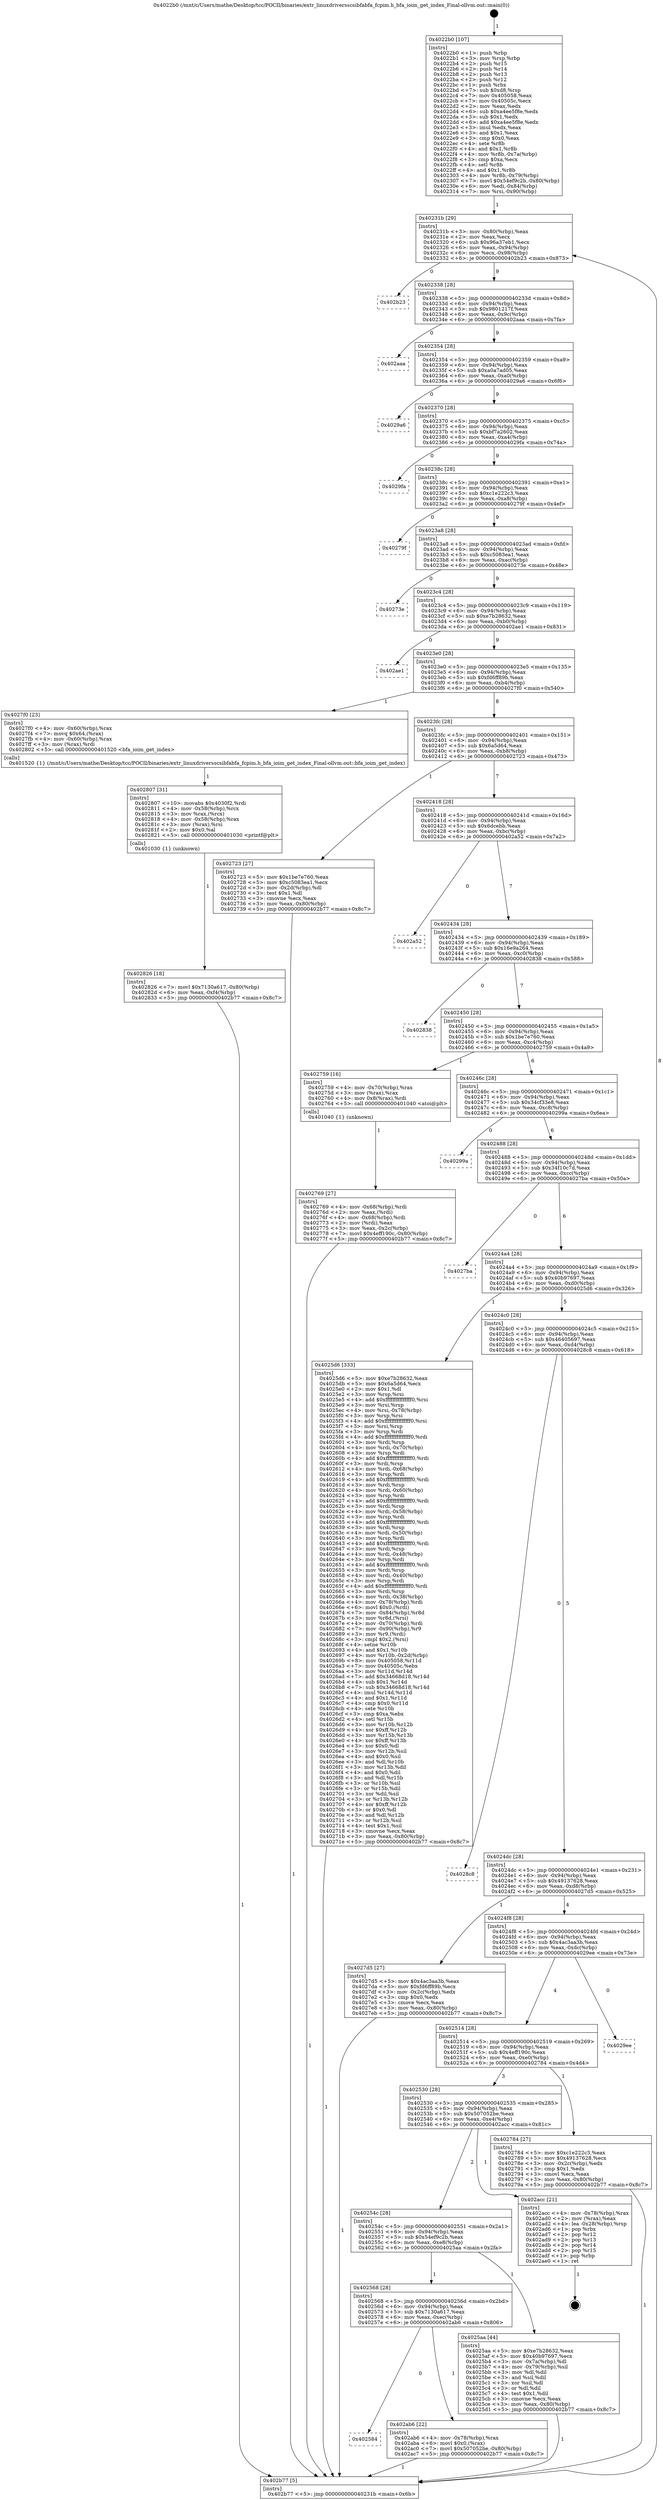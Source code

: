 digraph "0x4022b0" {
  label = "0x4022b0 (/mnt/c/Users/mathe/Desktop/tcc/POCII/binaries/extr_linuxdriversscsibfabfa_fcpim.h_bfa_ioim_get_index_Final-ollvm.out::main(0))"
  labelloc = "t"
  node[shape=record]

  Entry [label="",width=0.3,height=0.3,shape=circle,fillcolor=black,style=filled]
  "0x40231b" [label="{
     0x40231b [29]\l
     | [instrs]\l
     &nbsp;&nbsp;0x40231b \<+3\>: mov -0x80(%rbp),%eax\l
     &nbsp;&nbsp;0x40231e \<+2\>: mov %eax,%ecx\l
     &nbsp;&nbsp;0x402320 \<+6\>: sub $0x96a37eb1,%ecx\l
     &nbsp;&nbsp;0x402326 \<+6\>: mov %eax,-0x94(%rbp)\l
     &nbsp;&nbsp;0x40232c \<+6\>: mov %ecx,-0x98(%rbp)\l
     &nbsp;&nbsp;0x402332 \<+6\>: je 0000000000402b23 \<main+0x873\>\l
  }"]
  "0x402b23" [label="{
     0x402b23\l
  }", style=dashed]
  "0x402338" [label="{
     0x402338 [28]\l
     | [instrs]\l
     &nbsp;&nbsp;0x402338 \<+5\>: jmp 000000000040233d \<main+0x8d\>\l
     &nbsp;&nbsp;0x40233d \<+6\>: mov -0x94(%rbp),%eax\l
     &nbsp;&nbsp;0x402343 \<+5\>: sub $0x9801217f,%eax\l
     &nbsp;&nbsp;0x402348 \<+6\>: mov %eax,-0x9c(%rbp)\l
     &nbsp;&nbsp;0x40234e \<+6\>: je 0000000000402aaa \<main+0x7fa\>\l
  }"]
  Exit [label="",width=0.3,height=0.3,shape=circle,fillcolor=black,style=filled,peripheries=2]
  "0x402aaa" [label="{
     0x402aaa\l
  }", style=dashed]
  "0x402354" [label="{
     0x402354 [28]\l
     | [instrs]\l
     &nbsp;&nbsp;0x402354 \<+5\>: jmp 0000000000402359 \<main+0xa9\>\l
     &nbsp;&nbsp;0x402359 \<+6\>: mov -0x94(%rbp),%eax\l
     &nbsp;&nbsp;0x40235f \<+5\>: sub $0xa0a7ad05,%eax\l
     &nbsp;&nbsp;0x402364 \<+6\>: mov %eax,-0xa0(%rbp)\l
     &nbsp;&nbsp;0x40236a \<+6\>: je 00000000004029a6 \<main+0x6f6\>\l
  }"]
  "0x402584" [label="{
     0x402584\l
  }", style=dashed]
  "0x4029a6" [label="{
     0x4029a6\l
  }", style=dashed]
  "0x402370" [label="{
     0x402370 [28]\l
     | [instrs]\l
     &nbsp;&nbsp;0x402370 \<+5\>: jmp 0000000000402375 \<main+0xc5\>\l
     &nbsp;&nbsp;0x402375 \<+6\>: mov -0x94(%rbp),%eax\l
     &nbsp;&nbsp;0x40237b \<+5\>: sub $0xbf7a2602,%eax\l
     &nbsp;&nbsp;0x402380 \<+6\>: mov %eax,-0xa4(%rbp)\l
     &nbsp;&nbsp;0x402386 \<+6\>: je 00000000004029fa \<main+0x74a\>\l
  }"]
  "0x402ab6" [label="{
     0x402ab6 [22]\l
     | [instrs]\l
     &nbsp;&nbsp;0x402ab6 \<+4\>: mov -0x78(%rbp),%rax\l
     &nbsp;&nbsp;0x402aba \<+6\>: movl $0x0,(%rax)\l
     &nbsp;&nbsp;0x402ac0 \<+7\>: movl $0x507052be,-0x80(%rbp)\l
     &nbsp;&nbsp;0x402ac7 \<+5\>: jmp 0000000000402b77 \<main+0x8c7\>\l
  }"]
  "0x4029fa" [label="{
     0x4029fa\l
  }", style=dashed]
  "0x40238c" [label="{
     0x40238c [28]\l
     | [instrs]\l
     &nbsp;&nbsp;0x40238c \<+5\>: jmp 0000000000402391 \<main+0xe1\>\l
     &nbsp;&nbsp;0x402391 \<+6\>: mov -0x94(%rbp),%eax\l
     &nbsp;&nbsp;0x402397 \<+5\>: sub $0xc1e222c3,%eax\l
     &nbsp;&nbsp;0x40239c \<+6\>: mov %eax,-0xa8(%rbp)\l
     &nbsp;&nbsp;0x4023a2 \<+6\>: je 000000000040279f \<main+0x4ef\>\l
  }"]
  "0x402826" [label="{
     0x402826 [18]\l
     | [instrs]\l
     &nbsp;&nbsp;0x402826 \<+7\>: movl $0x7130a617,-0x80(%rbp)\l
     &nbsp;&nbsp;0x40282d \<+6\>: mov %eax,-0xf4(%rbp)\l
     &nbsp;&nbsp;0x402833 \<+5\>: jmp 0000000000402b77 \<main+0x8c7\>\l
  }"]
  "0x40279f" [label="{
     0x40279f\l
  }", style=dashed]
  "0x4023a8" [label="{
     0x4023a8 [28]\l
     | [instrs]\l
     &nbsp;&nbsp;0x4023a8 \<+5\>: jmp 00000000004023ad \<main+0xfd\>\l
     &nbsp;&nbsp;0x4023ad \<+6\>: mov -0x94(%rbp),%eax\l
     &nbsp;&nbsp;0x4023b3 \<+5\>: sub $0xc5083ea1,%eax\l
     &nbsp;&nbsp;0x4023b8 \<+6\>: mov %eax,-0xac(%rbp)\l
     &nbsp;&nbsp;0x4023be \<+6\>: je 000000000040273e \<main+0x48e\>\l
  }"]
  "0x402807" [label="{
     0x402807 [31]\l
     | [instrs]\l
     &nbsp;&nbsp;0x402807 \<+10\>: movabs $0x4030f2,%rdi\l
     &nbsp;&nbsp;0x402811 \<+4\>: mov -0x58(%rbp),%rcx\l
     &nbsp;&nbsp;0x402815 \<+3\>: mov %rax,(%rcx)\l
     &nbsp;&nbsp;0x402818 \<+4\>: mov -0x58(%rbp),%rax\l
     &nbsp;&nbsp;0x40281c \<+3\>: mov (%rax),%rsi\l
     &nbsp;&nbsp;0x40281f \<+2\>: mov $0x0,%al\l
     &nbsp;&nbsp;0x402821 \<+5\>: call 0000000000401030 \<printf@plt\>\l
     | [calls]\l
     &nbsp;&nbsp;0x401030 \{1\} (unknown)\l
  }"]
  "0x40273e" [label="{
     0x40273e\l
  }", style=dashed]
  "0x4023c4" [label="{
     0x4023c4 [28]\l
     | [instrs]\l
     &nbsp;&nbsp;0x4023c4 \<+5\>: jmp 00000000004023c9 \<main+0x119\>\l
     &nbsp;&nbsp;0x4023c9 \<+6\>: mov -0x94(%rbp),%eax\l
     &nbsp;&nbsp;0x4023cf \<+5\>: sub $0xe7b28632,%eax\l
     &nbsp;&nbsp;0x4023d4 \<+6\>: mov %eax,-0xb0(%rbp)\l
     &nbsp;&nbsp;0x4023da \<+6\>: je 0000000000402ae1 \<main+0x831\>\l
  }"]
  "0x402769" [label="{
     0x402769 [27]\l
     | [instrs]\l
     &nbsp;&nbsp;0x402769 \<+4\>: mov -0x68(%rbp),%rdi\l
     &nbsp;&nbsp;0x40276d \<+2\>: mov %eax,(%rdi)\l
     &nbsp;&nbsp;0x40276f \<+4\>: mov -0x68(%rbp),%rdi\l
     &nbsp;&nbsp;0x402773 \<+2\>: mov (%rdi),%eax\l
     &nbsp;&nbsp;0x402775 \<+3\>: mov %eax,-0x2c(%rbp)\l
     &nbsp;&nbsp;0x402778 \<+7\>: movl $0x4eff190c,-0x80(%rbp)\l
     &nbsp;&nbsp;0x40277f \<+5\>: jmp 0000000000402b77 \<main+0x8c7\>\l
  }"]
  "0x402ae1" [label="{
     0x402ae1\l
  }", style=dashed]
  "0x4023e0" [label="{
     0x4023e0 [28]\l
     | [instrs]\l
     &nbsp;&nbsp;0x4023e0 \<+5\>: jmp 00000000004023e5 \<main+0x135\>\l
     &nbsp;&nbsp;0x4023e5 \<+6\>: mov -0x94(%rbp),%eax\l
     &nbsp;&nbsp;0x4023eb \<+5\>: sub $0xfd6ff89b,%eax\l
     &nbsp;&nbsp;0x4023f0 \<+6\>: mov %eax,-0xb4(%rbp)\l
     &nbsp;&nbsp;0x4023f6 \<+6\>: je 00000000004027f0 \<main+0x540\>\l
  }"]
  "0x4022b0" [label="{
     0x4022b0 [107]\l
     | [instrs]\l
     &nbsp;&nbsp;0x4022b0 \<+1\>: push %rbp\l
     &nbsp;&nbsp;0x4022b1 \<+3\>: mov %rsp,%rbp\l
     &nbsp;&nbsp;0x4022b4 \<+2\>: push %r15\l
     &nbsp;&nbsp;0x4022b6 \<+2\>: push %r14\l
     &nbsp;&nbsp;0x4022b8 \<+2\>: push %r13\l
     &nbsp;&nbsp;0x4022ba \<+2\>: push %r12\l
     &nbsp;&nbsp;0x4022bc \<+1\>: push %rbx\l
     &nbsp;&nbsp;0x4022bd \<+7\>: sub $0xd8,%rsp\l
     &nbsp;&nbsp;0x4022c4 \<+7\>: mov 0x405058,%eax\l
     &nbsp;&nbsp;0x4022cb \<+7\>: mov 0x40505c,%ecx\l
     &nbsp;&nbsp;0x4022d2 \<+2\>: mov %eax,%edx\l
     &nbsp;&nbsp;0x4022d4 \<+6\>: sub $0xa4ee5f8e,%edx\l
     &nbsp;&nbsp;0x4022da \<+3\>: sub $0x1,%edx\l
     &nbsp;&nbsp;0x4022dd \<+6\>: add $0xa4ee5f8e,%edx\l
     &nbsp;&nbsp;0x4022e3 \<+3\>: imul %edx,%eax\l
     &nbsp;&nbsp;0x4022e6 \<+3\>: and $0x1,%eax\l
     &nbsp;&nbsp;0x4022e9 \<+3\>: cmp $0x0,%eax\l
     &nbsp;&nbsp;0x4022ec \<+4\>: sete %r8b\l
     &nbsp;&nbsp;0x4022f0 \<+4\>: and $0x1,%r8b\l
     &nbsp;&nbsp;0x4022f4 \<+4\>: mov %r8b,-0x7a(%rbp)\l
     &nbsp;&nbsp;0x4022f8 \<+3\>: cmp $0xa,%ecx\l
     &nbsp;&nbsp;0x4022fb \<+4\>: setl %r8b\l
     &nbsp;&nbsp;0x4022ff \<+4\>: and $0x1,%r8b\l
     &nbsp;&nbsp;0x402303 \<+4\>: mov %r8b,-0x79(%rbp)\l
     &nbsp;&nbsp;0x402307 \<+7\>: movl $0x54ef9c2b,-0x80(%rbp)\l
     &nbsp;&nbsp;0x40230e \<+6\>: mov %edi,-0x84(%rbp)\l
     &nbsp;&nbsp;0x402314 \<+7\>: mov %rsi,-0x90(%rbp)\l
  }"]
  "0x4027f0" [label="{
     0x4027f0 [23]\l
     | [instrs]\l
     &nbsp;&nbsp;0x4027f0 \<+4\>: mov -0x60(%rbp),%rax\l
     &nbsp;&nbsp;0x4027f4 \<+7\>: movq $0x64,(%rax)\l
     &nbsp;&nbsp;0x4027fb \<+4\>: mov -0x60(%rbp),%rax\l
     &nbsp;&nbsp;0x4027ff \<+3\>: mov (%rax),%rdi\l
     &nbsp;&nbsp;0x402802 \<+5\>: call 0000000000401520 \<bfa_ioim_get_index\>\l
     | [calls]\l
     &nbsp;&nbsp;0x401520 \{1\} (/mnt/c/Users/mathe/Desktop/tcc/POCII/binaries/extr_linuxdriversscsibfabfa_fcpim.h_bfa_ioim_get_index_Final-ollvm.out::bfa_ioim_get_index)\l
  }"]
  "0x4023fc" [label="{
     0x4023fc [28]\l
     | [instrs]\l
     &nbsp;&nbsp;0x4023fc \<+5\>: jmp 0000000000402401 \<main+0x151\>\l
     &nbsp;&nbsp;0x402401 \<+6\>: mov -0x94(%rbp),%eax\l
     &nbsp;&nbsp;0x402407 \<+5\>: sub $0x6a5d64,%eax\l
     &nbsp;&nbsp;0x40240c \<+6\>: mov %eax,-0xb8(%rbp)\l
     &nbsp;&nbsp;0x402412 \<+6\>: je 0000000000402723 \<main+0x473\>\l
  }"]
  "0x402b77" [label="{
     0x402b77 [5]\l
     | [instrs]\l
     &nbsp;&nbsp;0x402b77 \<+5\>: jmp 000000000040231b \<main+0x6b\>\l
  }"]
  "0x402723" [label="{
     0x402723 [27]\l
     | [instrs]\l
     &nbsp;&nbsp;0x402723 \<+5\>: mov $0x1be7e760,%eax\l
     &nbsp;&nbsp;0x402728 \<+5\>: mov $0xc5083ea1,%ecx\l
     &nbsp;&nbsp;0x40272d \<+3\>: mov -0x2d(%rbp),%dl\l
     &nbsp;&nbsp;0x402730 \<+3\>: test $0x1,%dl\l
     &nbsp;&nbsp;0x402733 \<+3\>: cmovne %ecx,%eax\l
     &nbsp;&nbsp;0x402736 \<+3\>: mov %eax,-0x80(%rbp)\l
     &nbsp;&nbsp;0x402739 \<+5\>: jmp 0000000000402b77 \<main+0x8c7\>\l
  }"]
  "0x402418" [label="{
     0x402418 [28]\l
     | [instrs]\l
     &nbsp;&nbsp;0x402418 \<+5\>: jmp 000000000040241d \<main+0x16d\>\l
     &nbsp;&nbsp;0x40241d \<+6\>: mov -0x94(%rbp),%eax\l
     &nbsp;&nbsp;0x402423 \<+5\>: sub $0x6dcebb,%eax\l
     &nbsp;&nbsp;0x402428 \<+6\>: mov %eax,-0xbc(%rbp)\l
     &nbsp;&nbsp;0x40242e \<+6\>: je 0000000000402a52 \<main+0x7a2\>\l
  }"]
  "0x402568" [label="{
     0x402568 [28]\l
     | [instrs]\l
     &nbsp;&nbsp;0x402568 \<+5\>: jmp 000000000040256d \<main+0x2bd\>\l
     &nbsp;&nbsp;0x40256d \<+6\>: mov -0x94(%rbp),%eax\l
     &nbsp;&nbsp;0x402573 \<+5\>: sub $0x7130a617,%eax\l
     &nbsp;&nbsp;0x402578 \<+6\>: mov %eax,-0xec(%rbp)\l
     &nbsp;&nbsp;0x40257e \<+6\>: je 0000000000402ab6 \<main+0x806\>\l
  }"]
  "0x402a52" [label="{
     0x402a52\l
  }", style=dashed]
  "0x402434" [label="{
     0x402434 [28]\l
     | [instrs]\l
     &nbsp;&nbsp;0x402434 \<+5\>: jmp 0000000000402439 \<main+0x189\>\l
     &nbsp;&nbsp;0x402439 \<+6\>: mov -0x94(%rbp),%eax\l
     &nbsp;&nbsp;0x40243f \<+5\>: sub $0x16e9a264,%eax\l
     &nbsp;&nbsp;0x402444 \<+6\>: mov %eax,-0xc0(%rbp)\l
     &nbsp;&nbsp;0x40244a \<+6\>: je 0000000000402838 \<main+0x588\>\l
  }"]
  "0x4025aa" [label="{
     0x4025aa [44]\l
     | [instrs]\l
     &nbsp;&nbsp;0x4025aa \<+5\>: mov $0xe7b28632,%eax\l
     &nbsp;&nbsp;0x4025af \<+5\>: mov $0x40b97697,%ecx\l
     &nbsp;&nbsp;0x4025b4 \<+3\>: mov -0x7a(%rbp),%dl\l
     &nbsp;&nbsp;0x4025b7 \<+4\>: mov -0x79(%rbp),%sil\l
     &nbsp;&nbsp;0x4025bb \<+3\>: mov %dl,%dil\l
     &nbsp;&nbsp;0x4025be \<+3\>: and %sil,%dil\l
     &nbsp;&nbsp;0x4025c1 \<+3\>: xor %sil,%dl\l
     &nbsp;&nbsp;0x4025c4 \<+3\>: or %dl,%dil\l
     &nbsp;&nbsp;0x4025c7 \<+4\>: test $0x1,%dil\l
     &nbsp;&nbsp;0x4025cb \<+3\>: cmovne %ecx,%eax\l
     &nbsp;&nbsp;0x4025ce \<+3\>: mov %eax,-0x80(%rbp)\l
     &nbsp;&nbsp;0x4025d1 \<+5\>: jmp 0000000000402b77 \<main+0x8c7\>\l
  }"]
  "0x402838" [label="{
     0x402838\l
  }", style=dashed]
  "0x402450" [label="{
     0x402450 [28]\l
     | [instrs]\l
     &nbsp;&nbsp;0x402450 \<+5\>: jmp 0000000000402455 \<main+0x1a5\>\l
     &nbsp;&nbsp;0x402455 \<+6\>: mov -0x94(%rbp),%eax\l
     &nbsp;&nbsp;0x40245b \<+5\>: sub $0x1be7e760,%eax\l
     &nbsp;&nbsp;0x402460 \<+6\>: mov %eax,-0xc4(%rbp)\l
     &nbsp;&nbsp;0x402466 \<+6\>: je 0000000000402759 \<main+0x4a9\>\l
  }"]
  "0x40254c" [label="{
     0x40254c [28]\l
     | [instrs]\l
     &nbsp;&nbsp;0x40254c \<+5\>: jmp 0000000000402551 \<main+0x2a1\>\l
     &nbsp;&nbsp;0x402551 \<+6\>: mov -0x94(%rbp),%eax\l
     &nbsp;&nbsp;0x402557 \<+5\>: sub $0x54ef9c2b,%eax\l
     &nbsp;&nbsp;0x40255c \<+6\>: mov %eax,-0xe8(%rbp)\l
     &nbsp;&nbsp;0x402562 \<+6\>: je 00000000004025aa \<main+0x2fa\>\l
  }"]
  "0x402759" [label="{
     0x402759 [16]\l
     | [instrs]\l
     &nbsp;&nbsp;0x402759 \<+4\>: mov -0x70(%rbp),%rax\l
     &nbsp;&nbsp;0x40275d \<+3\>: mov (%rax),%rax\l
     &nbsp;&nbsp;0x402760 \<+4\>: mov 0x8(%rax),%rdi\l
     &nbsp;&nbsp;0x402764 \<+5\>: call 0000000000401040 \<atoi@plt\>\l
     | [calls]\l
     &nbsp;&nbsp;0x401040 \{1\} (unknown)\l
  }"]
  "0x40246c" [label="{
     0x40246c [28]\l
     | [instrs]\l
     &nbsp;&nbsp;0x40246c \<+5\>: jmp 0000000000402471 \<main+0x1c1\>\l
     &nbsp;&nbsp;0x402471 \<+6\>: mov -0x94(%rbp),%eax\l
     &nbsp;&nbsp;0x402477 \<+5\>: sub $0x34cf33e8,%eax\l
     &nbsp;&nbsp;0x40247c \<+6\>: mov %eax,-0xc8(%rbp)\l
     &nbsp;&nbsp;0x402482 \<+6\>: je 000000000040299a \<main+0x6ea\>\l
  }"]
  "0x402acc" [label="{
     0x402acc [21]\l
     | [instrs]\l
     &nbsp;&nbsp;0x402acc \<+4\>: mov -0x78(%rbp),%rax\l
     &nbsp;&nbsp;0x402ad0 \<+2\>: mov (%rax),%eax\l
     &nbsp;&nbsp;0x402ad2 \<+4\>: lea -0x28(%rbp),%rsp\l
     &nbsp;&nbsp;0x402ad6 \<+1\>: pop %rbx\l
     &nbsp;&nbsp;0x402ad7 \<+2\>: pop %r12\l
     &nbsp;&nbsp;0x402ad9 \<+2\>: pop %r13\l
     &nbsp;&nbsp;0x402adb \<+2\>: pop %r14\l
     &nbsp;&nbsp;0x402add \<+2\>: pop %r15\l
     &nbsp;&nbsp;0x402adf \<+1\>: pop %rbp\l
     &nbsp;&nbsp;0x402ae0 \<+1\>: ret\l
  }"]
  "0x40299a" [label="{
     0x40299a\l
  }", style=dashed]
  "0x402488" [label="{
     0x402488 [28]\l
     | [instrs]\l
     &nbsp;&nbsp;0x402488 \<+5\>: jmp 000000000040248d \<main+0x1dd\>\l
     &nbsp;&nbsp;0x40248d \<+6\>: mov -0x94(%rbp),%eax\l
     &nbsp;&nbsp;0x402493 \<+5\>: sub $0x34f10c7d,%eax\l
     &nbsp;&nbsp;0x402498 \<+6\>: mov %eax,-0xcc(%rbp)\l
     &nbsp;&nbsp;0x40249e \<+6\>: je 00000000004027ba \<main+0x50a\>\l
  }"]
  "0x402530" [label="{
     0x402530 [28]\l
     | [instrs]\l
     &nbsp;&nbsp;0x402530 \<+5\>: jmp 0000000000402535 \<main+0x285\>\l
     &nbsp;&nbsp;0x402535 \<+6\>: mov -0x94(%rbp),%eax\l
     &nbsp;&nbsp;0x40253b \<+5\>: sub $0x507052be,%eax\l
     &nbsp;&nbsp;0x402540 \<+6\>: mov %eax,-0xe4(%rbp)\l
     &nbsp;&nbsp;0x402546 \<+6\>: je 0000000000402acc \<main+0x81c\>\l
  }"]
  "0x4027ba" [label="{
     0x4027ba\l
  }", style=dashed]
  "0x4024a4" [label="{
     0x4024a4 [28]\l
     | [instrs]\l
     &nbsp;&nbsp;0x4024a4 \<+5\>: jmp 00000000004024a9 \<main+0x1f9\>\l
     &nbsp;&nbsp;0x4024a9 \<+6\>: mov -0x94(%rbp),%eax\l
     &nbsp;&nbsp;0x4024af \<+5\>: sub $0x40b97697,%eax\l
     &nbsp;&nbsp;0x4024b4 \<+6\>: mov %eax,-0xd0(%rbp)\l
     &nbsp;&nbsp;0x4024ba \<+6\>: je 00000000004025d6 \<main+0x326\>\l
  }"]
  "0x402784" [label="{
     0x402784 [27]\l
     | [instrs]\l
     &nbsp;&nbsp;0x402784 \<+5\>: mov $0xc1e222c3,%eax\l
     &nbsp;&nbsp;0x402789 \<+5\>: mov $0x49137628,%ecx\l
     &nbsp;&nbsp;0x40278e \<+3\>: mov -0x2c(%rbp),%edx\l
     &nbsp;&nbsp;0x402791 \<+3\>: cmp $0x1,%edx\l
     &nbsp;&nbsp;0x402794 \<+3\>: cmovl %ecx,%eax\l
     &nbsp;&nbsp;0x402797 \<+3\>: mov %eax,-0x80(%rbp)\l
     &nbsp;&nbsp;0x40279a \<+5\>: jmp 0000000000402b77 \<main+0x8c7\>\l
  }"]
  "0x4025d6" [label="{
     0x4025d6 [333]\l
     | [instrs]\l
     &nbsp;&nbsp;0x4025d6 \<+5\>: mov $0xe7b28632,%eax\l
     &nbsp;&nbsp;0x4025db \<+5\>: mov $0x6a5d64,%ecx\l
     &nbsp;&nbsp;0x4025e0 \<+2\>: mov $0x1,%dl\l
     &nbsp;&nbsp;0x4025e2 \<+3\>: mov %rsp,%rsi\l
     &nbsp;&nbsp;0x4025e5 \<+4\>: add $0xfffffffffffffff0,%rsi\l
     &nbsp;&nbsp;0x4025e9 \<+3\>: mov %rsi,%rsp\l
     &nbsp;&nbsp;0x4025ec \<+4\>: mov %rsi,-0x78(%rbp)\l
     &nbsp;&nbsp;0x4025f0 \<+3\>: mov %rsp,%rsi\l
     &nbsp;&nbsp;0x4025f3 \<+4\>: add $0xfffffffffffffff0,%rsi\l
     &nbsp;&nbsp;0x4025f7 \<+3\>: mov %rsi,%rsp\l
     &nbsp;&nbsp;0x4025fa \<+3\>: mov %rsp,%rdi\l
     &nbsp;&nbsp;0x4025fd \<+4\>: add $0xfffffffffffffff0,%rdi\l
     &nbsp;&nbsp;0x402601 \<+3\>: mov %rdi,%rsp\l
     &nbsp;&nbsp;0x402604 \<+4\>: mov %rdi,-0x70(%rbp)\l
     &nbsp;&nbsp;0x402608 \<+3\>: mov %rsp,%rdi\l
     &nbsp;&nbsp;0x40260b \<+4\>: add $0xfffffffffffffff0,%rdi\l
     &nbsp;&nbsp;0x40260f \<+3\>: mov %rdi,%rsp\l
     &nbsp;&nbsp;0x402612 \<+4\>: mov %rdi,-0x68(%rbp)\l
     &nbsp;&nbsp;0x402616 \<+3\>: mov %rsp,%rdi\l
     &nbsp;&nbsp;0x402619 \<+4\>: add $0xfffffffffffffff0,%rdi\l
     &nbsp;&nbsp;0x40261d \<+3\>: mov %rdi,%rsp\l
     &nbsp;&nbsp;0x402620 \<+4\>: mov %rdi,-0x60(%rbp)\l
     &nbsp;&nbsp;0x402624 \<+3\>: mov %rsp,%rdi\l
     &nbsp;&nbsp;0x402627 \<+4\>: add $0xfffffffffffffff0,%rdi\l
     &nbsp;&nbsp;0x40262b \<+3\>: mov %rdi,%rsp\l
     &nbsp;&nbsp;0x40262e \<+4\>: mov %rdi,-0x58(%rbp)\l
     &nbsp;&nbsp;0x402632 \<+3\>: mov %rsp,%rdi\l
     &nbsp;&nbsp;0x402635 \<+4\>: add $0xfffffffffffffff0,%rdi\l
     &nbsp;&nbsp;0x402639 \<+3\>: mov %rdi,%rsp\l
     &nbsp;&nbsp;0x40263c \<+4\>: mov %rdi,-0x50(%rbp)\l
     &nbsp;&nbsp;0x402640 \<+3\>: mov %rsp,%rdi\l
     &nbsp;&nbsp;0x402643 \<+4\>: add $0xfffffffffffffff0,%rdi\l
     &nbsp;&nbsp;0x402647 \<+3\>: mov %rdi,%rsp\l
     &nbsp;&nbsp;0x40264a \<+4\>: mov %rdi,-0x48(%rbp)\l
     &nbsp;&nbsp;0x40264e \<+3\>: mov %rsp,%rdi\l
     &nbsp;&nbsp;0x402651 \<+4\>: add $0xfffffffffffffff0,%rdi\l
     &nbsp;&nbsp;0x402655 \<+3\>: mov %rdi,%rsp\l
     &nbsp;&nbsp;0x402658 \<+4\>: mov %rdi,-0x40(%rbp)\l
     &nbsp;&nbsp;0x40265c \<+3\>: mov %rsp,%rdi\l
     &nbsp;&nbsp;0x40265f \<+4\>: add $0xfffffffffffffff0,%rdi\l
     &nbsp;&nbsp;0x402663 \<+3\>: mov %rdi,%rsp\l
     &nbsp;&nbsp;0x402666 \<+4\>: mov %rdi,-0x38(%rbp)\l
     &nbsp;&nbsp;0x40266a \<+4\>: mov -0x78(%rbp),%rdi\l
     &nbsp;&nbsp;0x40266e \<+6\>: movl $0x0,(%rdi)\l
     &nbsp;&nbsp;0x402674 \<+7\>: mov -0x84(%rbp),%r8d\l
     &nbsp;&nbsp;0x40267b \<+3\>: mov %r8d,(%rsi)\l
     &nbsp;&nbsp;0x40267e \<+4\>: mov -0x70(%rbp),%rdi\l
     &nbsp;&nbsp;0x402682 \<+7\>: mov -0x90(%rbp),%r9\l
     &nbsp;&nbsp;0x402689 \<+3\>: mov %r9,(%rdi)\l
     &nbsp;&nbsp;0x40268c \<+3\>: cmpl $0x2,(%rsi)\l
     &nbsp;&nbsp;0x40268f \<+4\>: setne %r10b\l
     &nbsp;&nbsp;0x402693 \<+4\>: and $0x1,%r10b\l
     &nbsp;&nbsp;0x402697 \<+4\>: mov %r10b,-0x2d(%rbp)\l
     &nbsp;&nbsp;0x40269b \<+8\>: mov 0x405058,%r11d\l
     &nbsp;&nbsp;0x4026a3 \<+7\>: mov 0x40505c,%ebx\l
     &nbsp;&nbsp;0x4026aa \<+3\>: mov %r11d,%r14d\l
     &nbsp;&nbsp;0x4026ad \<+7\>: add $0x34668d18,%r14d\l
     &nbsp;&nbsp;0x4026b4 \<+4\>: sub $0x1,%r14d\l
     &nbsp;&nbsp;0x4026b8 \<+7\>: sub $0x34668d18,%r14d\l
     &nbsp;&nbsp;0x4026bf \<+4\>: imul %r14d,%r11d\l
     &nbsp;&nbsp;0x4026c3 \<+4\>: and $0x1,%r11d\l
     &nbsp;&nbsp;0x4026c7 \<+4\>: cmp $0x0,%r11d\l
     &nbsp;&nbsp;0x4026cb \<+4\>: sete %r10b\l
     &nbsp;&nbsp;0x4026cf \<+3\>: cmp $0xa,%ebx\l
     &nbsp;&nbsp;0x4026d2 \<+4\>: setl %r15b\l
     &nbsp;&nbsp;0x4026d6 \<+3\>: mov %r10b,%r12b\l
     &nbsp;&nbsp;0x4026d9 \<+4\>: xor $0xff,%r12b\l
     &nbsp;&nbsp;0x4026dd \<+3\>: mov %r15b,%r13b\l
     &nbsp;&nbsp;0x4026e0 \<+4\>: xor $0xff,%r13b\l
     &nbsp;&nbsp;0x4026e4 \<+3\>: xor $0x0,%dl\l
     &nbsp;&nbsp;0x4026e7 \<+3\>: mov %r12b,%sil\l
     &nbsp;&nbsp;0x4026ea \<+4\>: and $0x0,%sil\l
     &nbsp;&nbsp;0x4026ee \<+3\>: and %dl,%r10b\l
     &nbsp;&nbsp;0x4026f1 \<+3\>: mov %r13b,%dil\l
     &nbsp;&nbsp;0x4026f4 \<+4\>: and $0x0,%dil\l
     &nbsp;&nbsp;0x4026f8 \<+3\>: and %dl,%r15b\l
     &nbsp;&nbsp;0x4026fb \<+3\>: or %r10b,%sil\l
     &nbsp;&nbsp;0x4026fe \<+3\>: or %r15b,%dil\l
     &nbsp;&nbsp;0x402701 \<+3\>: xor %dil,%sil\l
     &nbsp;&nbsp;0x402704 \<+3\>: or %r13b,%r12b\l
     &nbsp;&nbsp;0x402707 \<+4\>: xor $0xff,%r12b\l
     &nbsp;&nbsp;0x40270b \<+3\>: or $0x0,%dl\l
     &nbsp;&nbsp;0x40270e \<+3\>: and %dl,%r12b\l
     &nbsp;&nbsp;0x402711 \<+3\>: or %r12b,%sil\l
     &nbsp;&nbsp;0x402714 \<+4\>: test $0x1,%sil\l
     &nbsp;&nbsp;0x402718 \<+3\>: cmovne %ecx,%eax\l
     &nbsp;&nbsp;0x40271b \<+3\>: mov %eax,-0x80(%rbp)\l
     &nbsp;&nbsp;0x40271e \<+5\>: jmp 0000000000402b77 \<main+0x8c7\>\l
  }"]
  "0x4024c0" [label="{
     0x4024c0 [28]\l
     | [instrs]\l
     &nbsp;&nbsp;0x4024c0 \<+5\>: jmp 00000000004024c5 \<main+0x215\>\l
     &nbsp;&nbsp;0x4024c5 \<+6\>: mov -0x94(%rbp),%eax\l
     &nbsp;&nbsp;0x4024cb \<+5\>: sub $0x46405697,%eax\l
     &nbsp;&nbsp;0x4024d0 \<+6\>: mov %eax,-0xd4(%rbp)\l
     &nbsp;&nbsp;0x4024d6 \<+6\>: je 00000000004028c8 \<main+0x618\>\l
  }"]
  "0x402514" [label="{
     0x402514 [28]\l
     | [instrs]\l
     &nbsp;&nbsp;0x402514 \<+5\>: jmp 0000000000402519 \<main+0x269\>\l
     &nbsp;&nbsp;0x402519 \<+6\>: mov -0x94(%rbp),%eax\l
     &nbsp;&nbsp;0x40251f \<+5\>: sub $0x4eff190c,%eax\l
     &nbsp;&nbsp;0x402524 \<+6\>: mov %eax,-0xe0(%rbp)\l
     &nbsp;&nbsp;0x40252a \<+6\>: je 0000000000402784 \<main+0x4d4\>\l
  }"]
  "0x4028c8" [label="{
     0x4028c8\l
  }", style=dashed]
  "0x4024dc" [label="{
     0x4024dc [28]\l
     | [instrs]\l
     &nbsp;&nbsp;0x4024dc \<+5\>: jmp 00000000004024e1 \<main+0x231\>\l
     &nbsp;&nbsp;0x4024e1 \<+6\>: mov -0x94(%rbp),%eax\l
     &nbsp;&nbsp;0x4024e7 \<+5\>: sub $0x49137628,%eax\l
     &nbsp;&nbsp;0x4024ec \<+6\>: mov %eax,-0xd8(%rbp)\l
     &nbsp;&nbsp;0x4024f2 \<+6\>: je 00000000004027d5 \<main+0x525\>\l
  }"]
  "0x4029ee" [label="{
     0x4029ee\l
  }", style=dashed]
  "0x4027d5" [label="{
     0x4027d5 [27]\l
     | [instrs]\l
     &nbsp;&nbsp;0x4027d5 \<+5\>: mov $0x4ac3aa3b,%eax\l
     &nbsp;&nbsp;0x4027da \<+5\>: mov $0xfd6ff89b,%ecx\l
     &nbsp;&nbsp;0x4027df \<+3\>: mov -0x2c(%rbp),%edx\l
     &nbsp;&nbsp;0x4027e2 \<+3\>: cmp $0x0,%edx\l
     &nbsp;&nbsp;0x4027e5 \<+3\>: cmove %ecx,%eax\l
     &nbsp;&nbsp;0x4027e8 \<+3\>: mov %eax,-0x80(%rbp)\l
     &nbsp;&nbsp;0x4027eb \<+5\>: jmp 0000000000402b77 \<main+0x8c7\>\l
  }"]
  "0x4024f8" [label="{
     0x4024f8 [28]\l
     | [instrs]\l
     &nbsp;&nbsp;0x4024f8 \<+5\>: jmp 00000000004024fd \<main+0x24d\>\l
     &nbsp;&nbsp;0x4024fd \<+6\>: mov -0x94(%rbp),%eax\l
     &nbsp;&nbsp;0x402503 \<+5\>: sub $0x4ac3aa3b,%eax\l
     &nbsp;&nbsp;0x402508 \<+6\>: mov %eax,-0xdc(%rbp)\l
     &nbsp;&nbsp;0x40250e \<+6\>: je 00000000004029ee \<main+0x73e\>\l
  }"]
  Entry -> "0x4022b0" [label=" 1"]
  "0x40231b" -> "0x402b23" [label=" 0"]
  "0x40231b" -> "0x402338" [label=" 9"]
  "0x402acc" -> Exit [label=" 1"]
  "0x402338" -> "0x402aaa" [label=" 0"]
  "0x402338" -> "0x402354" [label=" 9"]
  "0x402ab6" -> "0x402b77" [label=" 1"]
  "0x402354" -> "0x4029a6" [label=" 0"]
  "0x402354" -> "0x402370" [label=" 9"]
  "0x402568" -> "0x402584" [label=" 0"]
  "0x402370" -> "0x4029fa" [label=" 0"]
  "0x402370" -> "0x40238c" [label=" 9"]
  "0x402568" -> "0x402ab6" [label=" 1"]
  "0x40238c" -> "0x40279f" [label=" 0"]
  "0x40238c" -> "0x4023a8" [label=" 9"]
  "0x402826" -> "0x402b77" [label=" 1"]
  "0x4023a8" -> "0x40273e" [label=" 0"]
  "0x4023a8" -> "0x4023c4" [label=" 9"]
  "0x402807" -> "0x402826" [label=" 1"]
  "0x4023c4" -> "0x402ae1" [label=" 0"]
  "0x4023c4" -> "0x4023e0" [label=" 9"]
  "0x4027f0" -> "0x402807" [label=" 1"]
  "0x4023e0" -> "0x4027f0" [label=" 1"]
  "0x4023e0" -> "0x4023fc" [label=" 8"]
  "0x402784" -> "0x402b77" [label=" 1"]
  "0x4023fc" -> "0x402723" [label=" 1"]
  "0x4023fc" -> "0x402418" [label=" 7"]
  "0x402769" -> "0x402b77" [label=" 1"]
  "0x402418" -> "0x402a52" [label=" 0"]
  "0x402418" -> "0x402434" [label=" 7"]
  "0x402759" -> "0x402769" [label=" 1"]
  "0x402434" -> "0x402838" [label=" 0"]
  "0x402434" -> "0x402450" [label=" 7"]
  "0x402723" -> "0x402b77" [label=" 1"]
  "0x402450" -> "0x402759" [label=" 1"]
  "0x402450" -> "0x40246c" [label=" 6"]
  "0x4027d5" -> "0x402b77" [label=" 1"]
  "0x40246c" -> "0x40299a" [label=" 0"]
  "0x40246c" -> "0x402488" [label=" 6"]
  "0x402b77" -> "0x40231b" [label=" 8"]
  "0x402488" -> "0x4027ba" [label=" 0"]
  "0x402488" -> "0x4024a4" [label=" 6"]
  "0x4025aa" -> "0x402b77" [label=" 1"]
  "0x4024a4" -> "0x4025d6" [label=" 1"]
  "0x4024a4" -> "0x4024c0" [label=" 5"]
  "0x40254c" -> "0x402568" [label=" 1"]
  "0x4024c0" -> "0x4028c8" [label=" 0"]
  "0x4024c0" -> "0x4024dc" [label=" 5"]
  "0x4025d6" -> "0x402b77" [label=" 1"]
  "0x4024dc" -> "0x4027d5" [label=" 1"]
  "0x4024dc" -> "0x4024f8" [label=" 4"]
  "0x402530" -> "0x40254c" [label=" 2"]
  "0x4024f8" -> "0x4029ee" [label=" 0"]
  "0x4024f8" -> "0x402514" [label=" 4"]
  "0x40254c" -> "0x4025aa" [label=" 1"]
  "0x402514" -> "0x402784" [label=" 1"]
  "0x402514" -> "0x402530" [label=" 3"]
  "0x4022b0" -> "0x40231b" [label=" 1"]
  "0x402530" -> "0x402acc" [label=" 1"]
}
